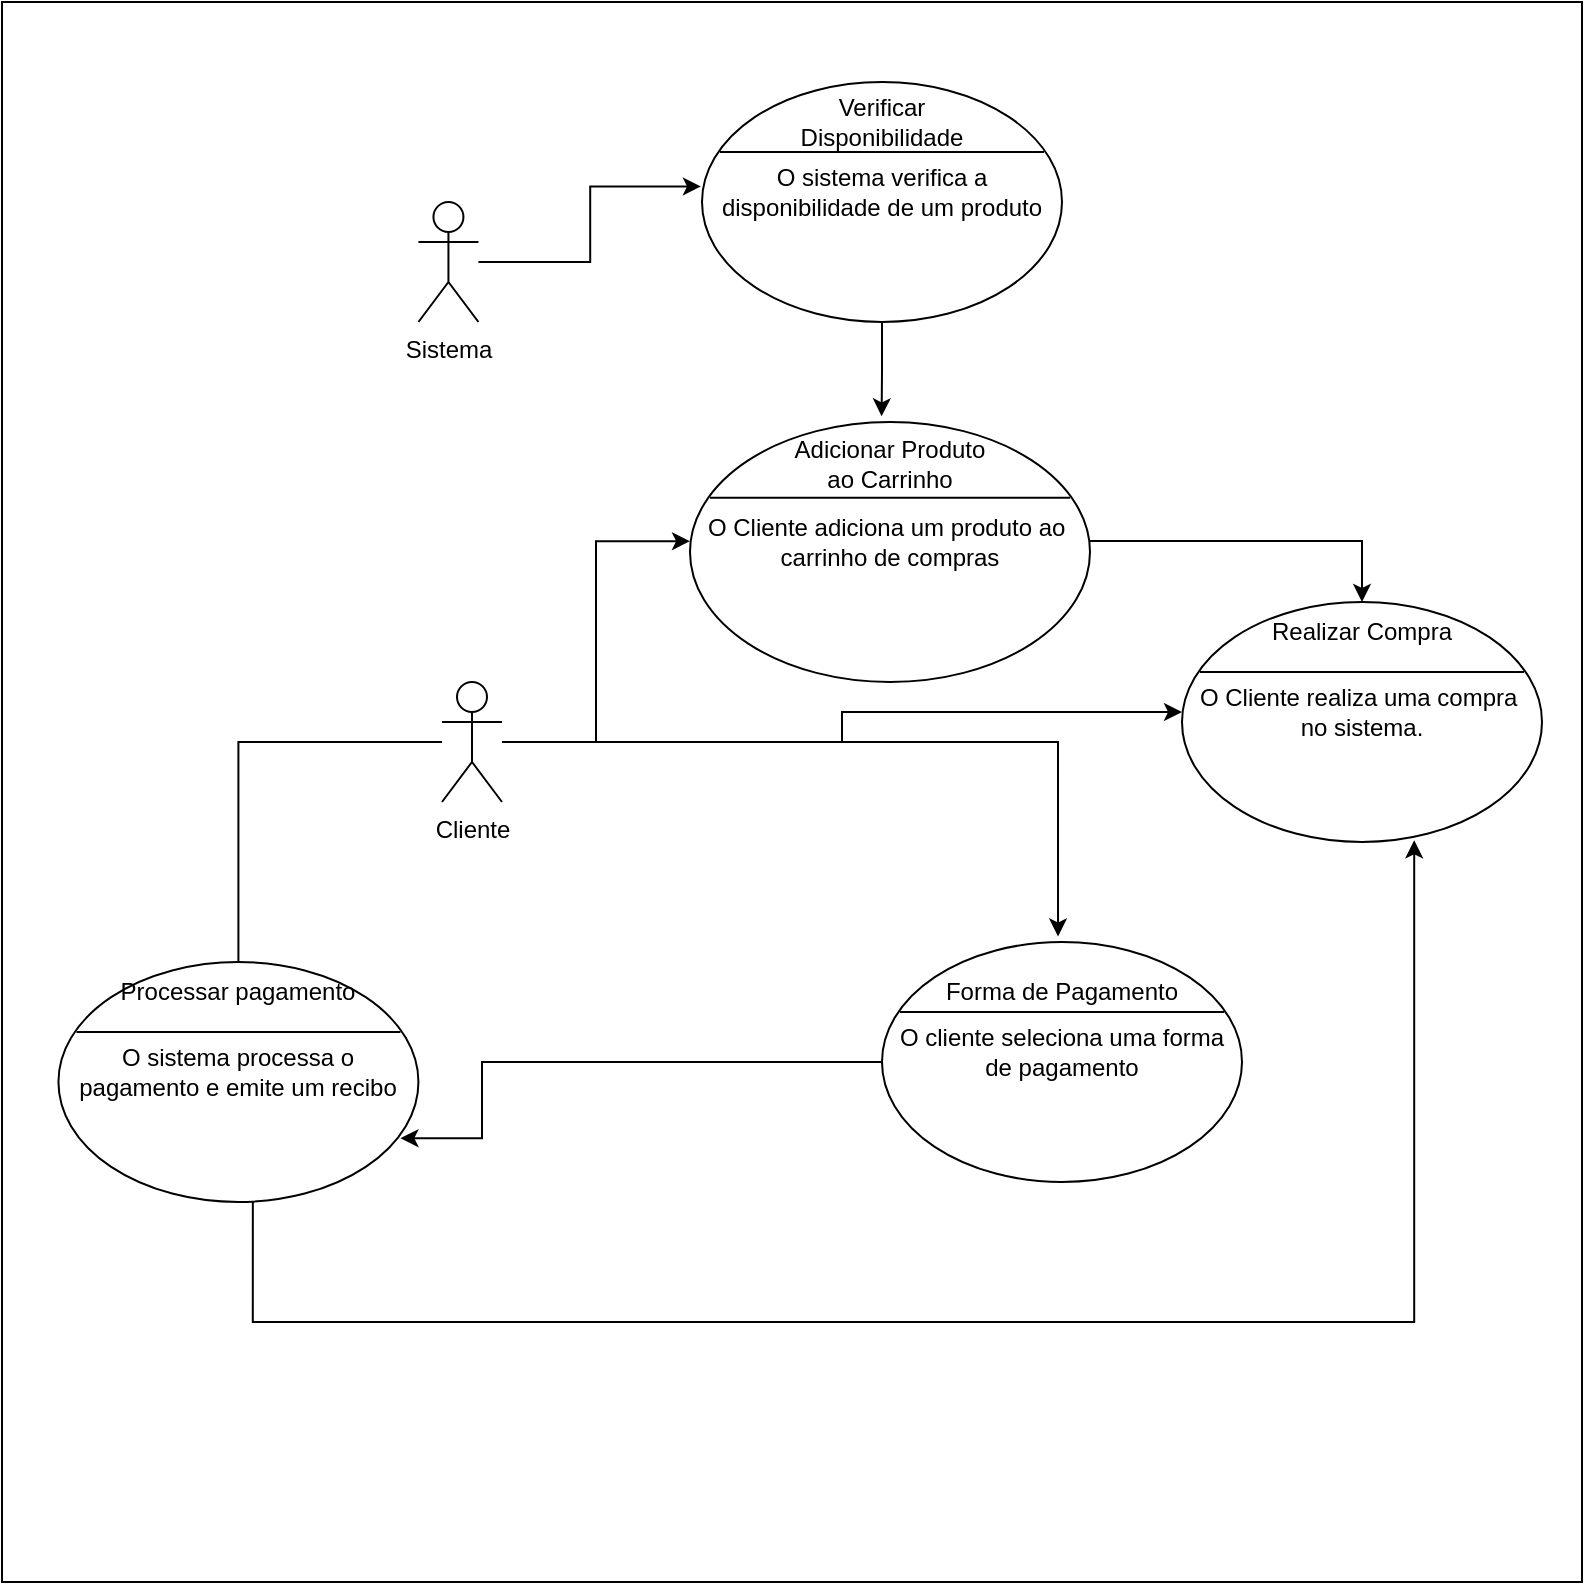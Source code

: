 <mxfile version="22.1.3" type="github">
  <diagram name="Página-1" id="t26u1MQvTDQMlGAMzPlT">
    <mxGraphModel dx="2220" dy="1945" grid="1" gridSize="10" guides="1" tooltips="1" connect="1" arrows="1" fold="1" page="1" pageScale="1" pageWidth="827" pageHeight="1169" math="0" shadow="0">
      <root>
        <mxCell id="0" />
        <mxCell id="1" parent="0" />
        <mxCell id="grxo9bg238rwcCsacMdO-60" value="" style="whiteSpace=wrap;html=1;aspect=fixed;" vertex="1" parent="1">
          <mxGeometry x="-130" y="-230" width="790" height="790" as="geometry" />
        </mxCell>
        <mxCell id="grxo9bg238rwcCsacMdO-34" value="" style="edgeStyle=orthogonalEdgeStyle;rounded=0;orthogonalLoop=1;jettySize=auto;html=1;entryX=0;entryY=0.5;entryDx=0;entryDy=0;" edge="1" parent="1" source="grxo9bg238rwcCsacMdO-1" target="grxo9bg238rwcCsacMdO-20">
          <mxGeometry relative="1" as="geometry">
            <mxPoint x="105" y="40" as="targetPoint" />
          </mxGeometry>
        </mxCell>
        <mxCell id="grxo9bg238rwcCsacMdO-35" value="" style="edgeStyle=orthogonalEdgeStyle;rounded=0;orthogonalLoop=1;jettySize=auto;html=1;" edge="1" parent="1" source="grxo9bg238rwcCsacMdO-1" target="grxo9bg238rwcCsacMdO-25">
          <mxGeometry relative="1" as="geometry" />
        </mxCell>
        <mxCell id="grxo9bg238rwcCsacMdO-37" value="" style="edgeStyle=orthogonalEdgeStyle;rounded=0;orthogonalLoop=1;jettySize=auto;html=1;entryX=0;entryY=0.5;entryDx=0;entryDy=0;" edge="1" parent="1" source="grxo9bg238rwcCsacMdO-1" target="grxo9bg238rwcCsacMdO-15">
          <mxGeometry relative="1" as="geometry">
            <mxPoint x="10" y="140" as="targetPoint" />
          </mxGeometry>
        </mxCell>
        <mxCell id="grxo9bg238rwcCsacMdO-39" value="" style="edgeStyle=orthogonalEdgeStyle;rounded=0;orthogonalLoop=1;jettySize=auto;html=1;entryX=0.489;entryY=-0.023;entryDx=0;entryDy=0;entryPerimeter=0;" edge="1" parent="1" source="grxo9bg238rwcCsacMdO-1" target="grxo9bg238rwcCsacMdO-27">
          <mxGeometry relative="1" as="geometry">
            <mxPoint x="10" y="140" as="targetPoint" />
          </mxGeometry>
        </mxCell>
        <mxCell id="grxo9bg238rwcCsacMdO-1" value="Cliente" style="shape=umlActor;verticalLabelPosition=bottom;verticalAlign=top;html=1;" vertex="1" parent="1">
          <mxGeometry x="90" y="110" width="30" height="60" as="geometry" />
        </mxCell>
        <mxCell id="grxo9bg238rwcCsacMdO-12" value="" style="shape=ellipse;container=1;horizontal=1;horizontalStack=0;resizeParent=1;resizeParentMax=0;resizeLast=0;html=1;dashed=0;collapsible=0;" vertex="1" parent="1">
          <mxGeometry x="460" y="70" width="180" height="120" as="geometry" />
        </mxCell>
        <mxCell id="grxo9bg238rwcCsacMdO-13" value="Realizar Compra" style="html=1;strokeColor=none;fillColor=none;align=center;verticalAlign=middle;rotatable=0;whiteSpace=wrap;" vertex="1" parent="grxo9bg238rwcCsacMdO-12">
          <mxGeometry width="180" height="30" as="geometry" />
        </mxCell>
        <mxCell id="grxo9bg238rwcCsacMdO-14" value="" style="line;strokeWidth=1;fillColor=none;rotatable=0;labelPosition=right;points=[];portConstraint=eastwest;dashed=0;resizeWidth=1;" vertex="1" parent="grxo9bg238rwcCsacMdO-12">
          <mxGeometry x="9" y="30" width="162" height="10" as="geometry" />
        </mxCell>
        <mxCell id="grxo9bg238rwcCsacMdO-15" value="O Cliente realiza uma compra&amp;nbsp;&lt;br&gt;no sistema." style="text;html=1;align=center;verticalAlign=middle;rotatable=0;fillColor=none;strokeColor=none;whiteSpace=wrap;" vertex="1" parent="grxo9bg238rwcCsacMdO-12">
          <mxGeometry y="40" width="180" height="30" as="geometry" />
        </mxCell>
        <mxCell id="grxo9bg238rwcCsacMdO-17" value="" style="shape=ellipse;container=1;horizontal=1;horizontalStack=0;resizeParent=1;resizeParentMax=0;resizeLast=0;html=1;dashed=0;collapsible=0;" vertex="1" parent="1">
          <mxGeometry x="214" y="-20" width="200" height="130" as="geometry" />
        </mxCell>
        <mxCell id="grxo9bg238rwcCsacMdO-19" value="" style="line;strokeWidth=1;fillColor=none;rotatable=0;labelPosition=right;points=[];portConstraint=eastwest;dashed=0;resizeWidth=1;" vertex="1" parent="grxo9bg238rwcCsacMdO-17">
          <mxGeometry x="10" y="32.5" width="180" height="10.833" as="geometry" />
        </mxCell>
        <mxCell id="grxo9bg238rwcCsacMdO-20" value="O Cliente adiciona um produto ao&amp;nbsp;&lt;br&gt;carrinho de compras" style="text;html=1;align=center;verticalAlign=middle;rotatable=0;fillColor=none;strokeColor=none;whiteSpace=wrap;" vertex="1" parent="grxo9bg238rwcCsacMdO-17">
          <mxGeometry y="43.333" width="200" height="32.5" as="geometry" />
        </mxCell>
        <mxCell id="grxo9bg238rwcCsacMdO-59" value="Adicionar Produto ao Carrinho" style="html=1;strokeColor=none;fillColor=none;align=center;verticalAlign=middle;rotatable=0;whiteSpace=wrap;" vertex="1" parent="grxo9bg238rwcCsacMdO-17">
          <mxGeometry x="50" y="10" width="100" height="22.5" as="geometry" />
        </mxCell>
        <mxCell id="grxo9bg238rwcCsacMdO-71" value="" style="edgeStyle=orthogonalEdgeStyle;rounded=0;orthogonalLoop=1;jettySize=auto;html=1;exitX=0.54;exitY=0.998;exitDx=0;exitDy=0;exitPerimeter=0;entryX=0.645;entryY=0.993;entryDx=0;entryDy=0;entryPerimeter=0;" edge="1" parent="1" source="grxo9bg238rwcCsacMdO-22" target="grxo9bg238rwcCsacMdO-12">
          <mxGeometry relative="1" as="geometry">
            <mxPoint x="320" y="490" as="targetPoint" />
            <Array as="points">
              <mxPoint x="-5" y="430" />
              <mxPoint x="576" y="430" />
            </Array>
          </mxGeometry>
        </mxCell>
        <mxCell id="grxo9bg238rwcCsacMdO-22" value="" style="shape=ellipse;container=1;horizontal=1;horizontalStack=0;resizeParent=1;resizeParentMax=0;resizeLast=0;html=1;dashed=0;collapsible=0;" vertex="1" parent="1">
          <mxGeometry x="-101.78" y="250" width="180" height="120" as="geometry" />
        </mxCell>
        <mxCell id="grxo9bg238rwcCsacMdO-23" value="Processar pagamento" style="html=1;strokeColor=none;fillColor=none;align=center;verticalAlign=middle;rotatable=0;whiteSpace=wrap;" vertex="1" parent="grxo9bg238rwcCsacMdO-22">
          <mxGeometry x="30" y="10" width="120" height="10" as="geometry" />
        </mxCell>
        <mxCell id="grxo9bg238rwcCsacMdO-24" value="" style="line;strokeWidth=1;fillColor=none;rotatable=0;labelPosition=right;points=[];portConstraint=eastwest;dashed=0;resizeWidth=1;" vertex="1" parent="grxo9bg238rwcCsacMdO-22">
          <mxGeometry x="9" y="30" width="162" height="10" as="geometry" />
        </mxCell>
        <mxCell id="grxo9bg238rwcCsacMdO-25" value="O sistema processa o pagamento e emite um recibo" style="text;html=1;align=center;verticalAlign=middle;rotatable=0;fillColor=none;strokeColor=none;whiteSpace=wrap;" vertex="1" parent="grxo9bg238rwcCsacMdO-22">
          <mxGeometry y="40" width="180" height="30" as="geometry" />
        </mxCell>
        <mxCell id="grxo9bg238rwcCsacMdO-66" value="" style="edgeStyle=orthogonalEdgeStyle;rounded=0;orthogonalLoop=1;jettySize=auto;html=1;entryX=0.95;entryY=0.734;entryDx=0;entryDy=0;entryPerimeter=0;" edge="1" parent="1" source="grxo9bg238rwcCsacMdO-27" target="grxo9bg238rwcCsacMdO-22">
          <mxGeometry relative="1" as="geometry">
            <mxPoint x="230" y="300.0" as="targetPoint" />
            <Array as="points">
              <mxPoint x="110" y="300" />
              <mxPoint x="110" y="338" />
            </Array>
          </mxGeometry>
        </mxCell>
        <mxCell id="grxo9bg238rwcCsacMdO-27" value="" style="shape=ellipse;container=1;horizontal=1;horizontalStack=0;resizeParent=1;resizeParentMax=0;resizeLast=0;html=1;dashed=0;collapsible=0;" vertex="1" parent="1">
          <mxGeometry x="310" y="240" width="180" height="120" as="geometry" />
        </mxCell>
        <mxCell id="grxo9bg238rwcCsacMdO-28" value="Forma de Pagamento" style="html=1;strokeColor=none;fillColor=none;align=center;verticalAlign=middle;rotatable=0;whiteSpace=wrap;" vertex="1" parent="grxo9bg238rwcCsacMdO-27">
          <mxGeometry x="15" y="20" width="150" height="10" as="geometry" />
        </mxCell>
        <mxCell id="grxo9bg238rwcCsacMdO-29" value="" style="line;strokeWidth=1;fillColor=none;rotatable=0;labelPosition=right;points=[];portConstraint=eastwest;dashed=0;resizeWidth=1;" vertex="1" parent="grxo9bg238rwcCsacMdO-27">
          <mxGeometry x="9" y="30" width="162" height="10" as="geometry" />
        </mxCell>
        <mxCell id="grxo9bg238rwcCsacMdO-30" value="O cliente seleciona uma forma&lt;br&gt;de pagamento" style="text;html=1;align=center;verticalAlign=middle;rotatable=0;fillColor=none;strokeColor=none;whiteSpace=wrap;" vertex="1" parent="grxo9bg238rwcCsacMdO-27">
          <mxGeometry y="40" width="180" height="30" as="geometry" />
        </mxCell>
        <mxCell id="grxo9bg238rwcCsacMdO-40" value="" style="edgeStyle=orthogonalEdgeStyle;rounded=0;orthogonalLoop=1;jettySize=auto;html=1;" edge="1" parent="1" source="grxo9bg238rwcCsacMdO-20" target="grxo9bg238rwcCsacMdO-13">
          <mxGeometry relative="1" as="geometry" />
        </mxCell>
        <mxCell id="grxo9bg238rwcCsacMdO-50" value="" style="edgeStyle=orthogonalEdgeStyle;rounded=0;orthogonalLoop=1;jettySize=auto;html=1;entryX=-0.003;entryY=0.435;entryDx=0;entryDy=0;entryPerimeter=0;" edge="1" parent="1" source="grxo9bg238rwcCsacMdO-46" target="grxo9bg238rwcCsacMdO-51">
          <mxGeometry relative="1" as="geometry">
            <mxPoint x="180" y="-140" as="targetPoint" />
          </mxGeometry>
        </mxCell>
        <mxCell id="grxo9bg238rwcCsacMdO-46" value="Sistema" style="shape=umlActor;verticalLabelPosition=bottom;verticalAlign=top;html=1;" vertex="1" parent="1">
          <mxGeometry x="78.22" y="-130" width="30" height="60" as="geometry" />
        </mxCell>
        <mxCell id="grxo9bg238rwcCsacMdO-58" value="" style="edgeStyle=orthogonalEdgeStyle;rounded=0;orthogonalLoop=1;jettySize=auto;html=1;entryX=0.479;entryY=-0.022;entryDx=0;entryDy=0;entryPerimeter=0;" edge="1" parent="1" source="grxo9bg238rwcCsacMdO-51" target="grxo9bg238rwcCsacMdO-17">
          <mxGeometry relative="1" as="geometry" />
        </mxCell>
        <mxCell id="grxo9bg238rwcCsacMdO-51" value="" style="shape=ellipse;container=1;horizontal=1;horizontalStack=0;resizeParent=1;resizeParentMax=0;resizeLast=0;html=1;dashed=0;collapsible=0;" vertex="1" parent="1">
          <mxGeometry x="220" y="-190" width="180" height="120" as="geometry" />
        </mxCell>
        <mxCell id="grxo9bg238rwcCsacMdO-52" value="Verificar Disponibilidade" style="html=1;strokeColor=none;fillColor=none;align=center;verticalAlign=middle;rotatable=0;whiteSpace=wrap;" vertex="1" parent="grxo9bg238rwcCsacMdO-51">
          <mxGeometry x="35" y="10" width="110" height="20" as="geometry" />
        </mxCell>
        <mxCell id="grxo9bg238rwcCsacMdO-53" value="" style="line;strokeWidth=1;fillColor=none;rotatable=0;labelPosition=right;points=[];portConstraint=eastwest;dashed=0;resizeWidth=1;" vertex="1" parent="grxo9bg238rwcCsacMdO-51">
          <mxGeometry x="9" y="30" width="162" height="10" as="geometry" />
        </mxCell>
        <mxCell id="grxo9bg238rwcCsacMdO-54" value="O sistema verifica a disponibilidade de um produto" style="text;html=1;align=center;verticalAlign=middle;rotatable=0;fillColor=none;strokeColor=none;whiteSpace=wrap;" vertex="1" parent="grxo9bg238rwcCsacMdO-51">
          <mxGeometry y="40" width="180" height="30" as="geometry" />
        </mxCell>
      </root>
    </mxGraphModel>
  </diagram>
</mxfile>
